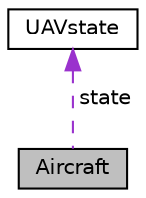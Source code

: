digraph "Aircraft"
{
 // LATEX_PDF_SIZE
  edge [fontname="Helvetica",fontsize="10",labelfontname="Helvetica",labelfontsize="10"];
  node [fontname="Helvetica",fontsize="10",shape=record];
  Node1 [label="Aircraft",height=0.2,width=0.4,color="black", fillcolor="grey75", style="filled", fontcolor="black",tooltip="central class in simulation"];
  Node2 -> Node1 [dir="back",color="darkorchid3",fontsize="10",style="dashed",label=" state" ];
  Node2 [label="UAVstate",height=0.2,width=0.4,color="black", fillcolor="white", style="filled",URL="$struct_u_a_vstate.html",tooltip=" "];
}

